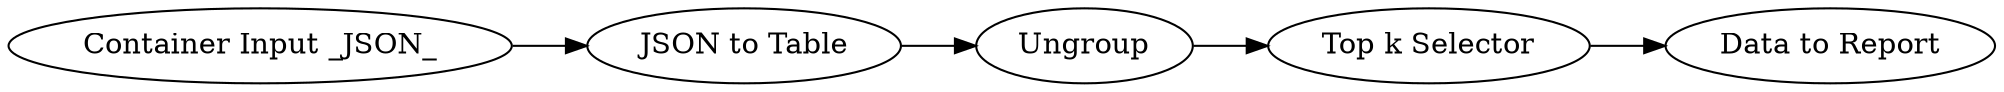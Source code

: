 digraph {
	1 -> 2
	6 -> 5
	2 -> 4
	4 -> 6
	5 [label="Data to Report"]
	1 [label="Container Input _JSON_"]
	4 [label=Ungroup]
	6 [label="Top k Selector"]
	2 [label="JSON to Table"]
	rankdir=LR
}
